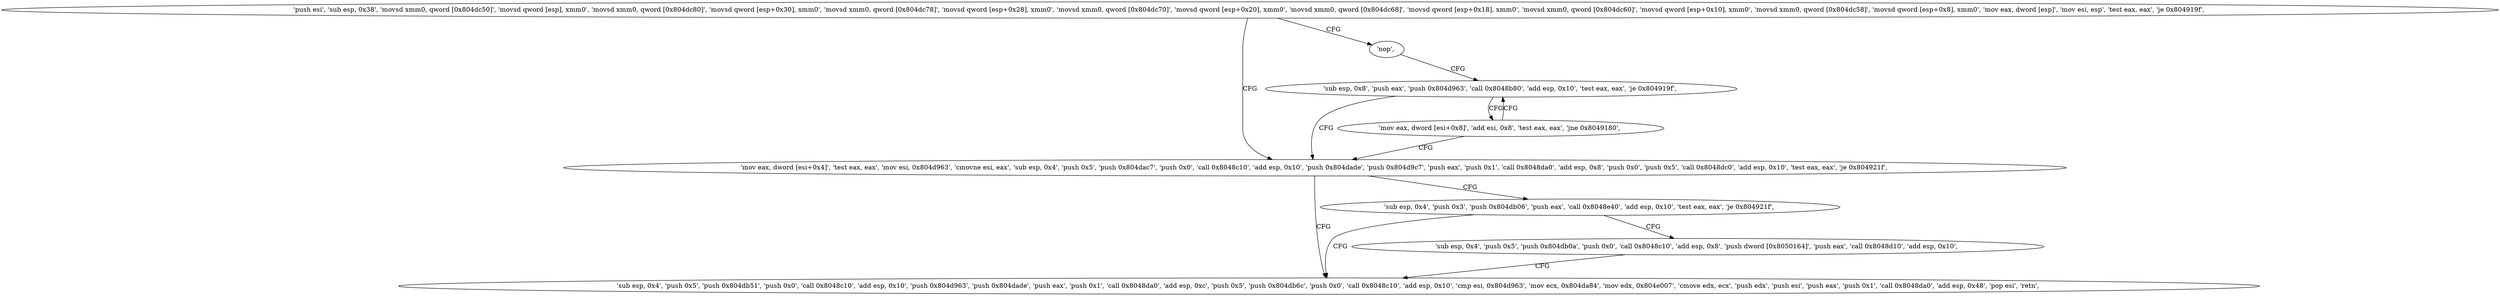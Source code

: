 digraph "func" {
"134517008" [label = "'push esi', 'sub esp, 0x38', 'movsd xmm0, qword [0x804dc50]', 'movsd qword [esp], xmm0', 'movsd xmm0, qword [0x804dc80]', 'movsd qword [esp+0x30], xmm0', 'movsd xmm0, qword [0x804dc78]', 'movsd qword [esp+0x28], xmm0', 'movsd xmm0, qword [0x804dc70]', 'movsd qword [esp+0x20], xmm0', 'movsd xmm0, qword [0x804dc68]', 'movsd qword [esp+0x18], xmm0', 'movsd xmm0, qword [0x804dc60]', 'movsd qword [esp+0x10], xmm0', 'movsd xmm0, qword [0x804dc58]', 'movsd qword [esp+0x8], xmm0', 'mov eax, dword [esp]', 'mov esi, esp', 'test eax, eax', 'je 0x804919f', " ]
"134517151" [label = "'mov eax, dword [esi+0x4]', 'test eax, eax', 'mov esi, 0x804d963', 'cmovne esi, eax', 'sub esp, 0x4', 'push 0x5', 'push 0x804dac7', 'push 0x0', 'call 0x8048c10', 'add esp, 0x10', 'push 0x804dade', 'push 0x804d9c7', 'push eax', 'push 0x1', 'call 0x8048da0', 'add esp, 0x8', 'push 0x0', 'push 0x5', 'call 0x8048dc0', 'add esp, 0x10', 'test eax, eax', 'je 0x804921f', " ]
"134517118" [label = "'nop', " ]
"134517279" [label = "'sub esp, 0x4', 'push 0x5', 'push 0x804db51', 'push 0x0', 'call 0x8048c10', 'add esp, 0x10', 'push 0x804d963', 'push 0x804dade', 'push eax', 'push 0x1', 'call 0x8048da0', 'add esp, 0xc', 'push 0x5', 'push 0x804db6c', 'push 0x0', 'call 0x8048c10', 'add esp, 0x10', 'cmp esi, 0x804d963', 'mov ecx, 0x804da84', 'mov edx, 0x804e007', 'cmove edx, ecx', 'push edx', 'push esi', 'push eax', 'push 0x1', 'call 0x8048da0', 'add esp, 0x48', 'pop esi', 'retn', " ]
"134517221" [label = "'sub esp, 0x4', 'push 0x3', 'push 0x804db06', 'push eax', 'call 0x8048e40', 'add esp, 0x10', 'test eax, eax', 'je 0x804921f', " ]
"134517120" [label = "'sub esp, 0x8', 'push eax', 'push 0x804d963', 'call 0x8048b80', 'add esp, 0x10', 'test eax, eax', 'je 0x804919f', " ]
"134517244" [label = "'sub esp, 0x4', 'push 0x5', 'push 0x804db0a', 'push 0x0', 'call 0x8048c10', 'add esp, 0x8', 'push dword [0x8050164]', 'push eax', 'call 0x8048d10', 'add esp, 0x10', " ]
"134517141" [label = "'mov eax, dword [esi+0x8]', 'add esi, 0x8', 'test eax, eax', 'jne 0x8049180', " ]
"134517008" -> "134517151" [ label = "CFG" ]
"134517008" -> "134517118" [ label = "CFG" ]
"134517151" -> "134517279" [ label = "CFG" ]
"134517151" -> "134517221" [ label = "CFG" ]
"134517118" -> "134517120" [ label = "CFG" ]
"134517221" -> "134517279" [ label = "CFG" ]
"134517221" -> "134517244" [ label = "CFG" ]
"134517120" -> "134517151" [ label = "CFG" ]
"134517120" -> "134517141" [ label = "CFG" ]
"134517244" -> "134517279" [ label = "CFG" ]
"134517141" -> "134517120" [ label = "CFG" ]
"134517141" -> "134517151" [ label = "CFG" ]
}
